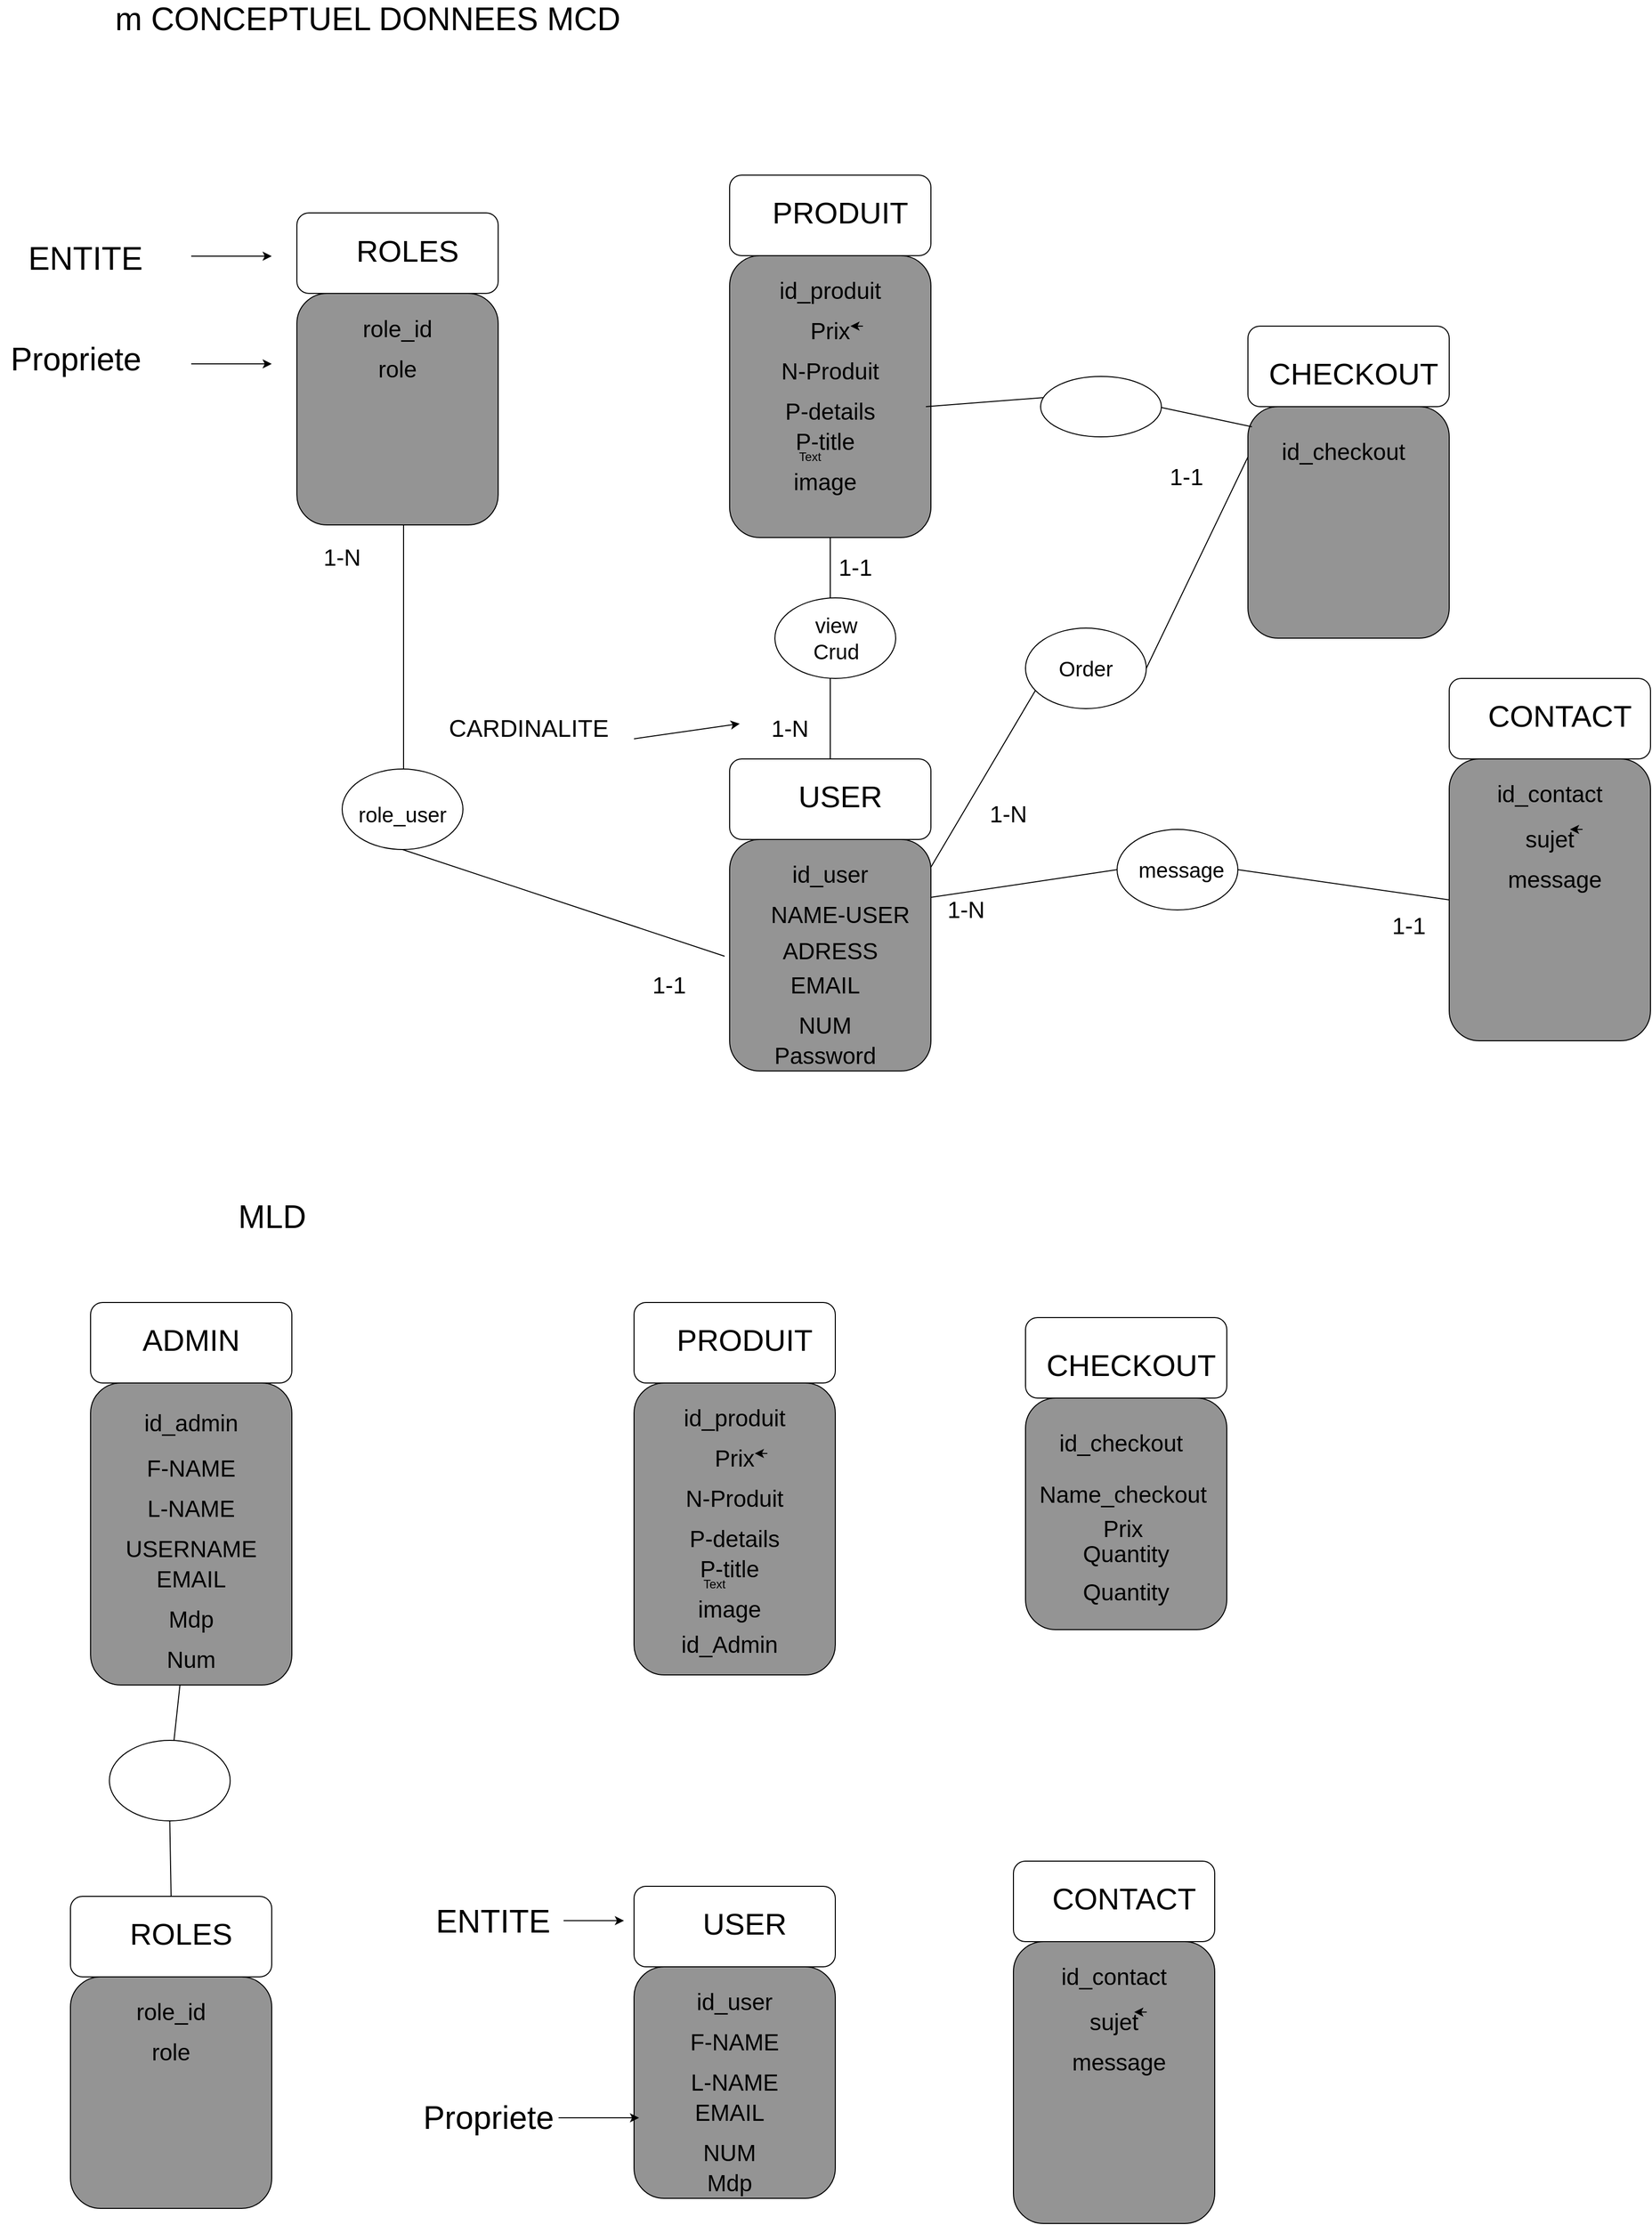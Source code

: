 <mxfile>
    <diagram id="MZ9vT57VOETAHRLRRmkQ" name="Page-1">
        <mxGraphModel dx="3049" dy="3217" grid="1" gridSize="10" guides="1" tooltips="1" connect="1" arrows="1" fold="1" page="1" pageScale="1" pageWidth="1169" pageHeight="1654" math="0" shadow="0">
            <root>
                <mxCell id="0"/>
                <mxCell id="1" parent="0"/>
                <mxCell id="11" value="" style="rounded=1;whiteSpace=wrap;html=1;" parent="1" vertex="1">
                    <mxGeometry x="40" y="120" width="200" height="80" as="geometry"/>
                </mxCell>
                <mxCell id="12" value="" style="rounded=1;whiteSpace=wrap;html=1;" parent="1" vertex="1">
                    <mxGeometry x="580" y="120" width="200" height="80" as="geometry"/>
                </mxCell>
                <mxCell id="13" value="" style="rounded=1;whiteSpace=wrap;html=1;" parent="1" vertex="1">
                    <mxGeometry x="580" y="700" width="200" height="80" as="geometry"/>
                </mxCell>
                <mxCell id="14" value="&lt;p style=&quot;line-height: 150%&quot;&gt;&lt;font style=&quot;font-size: 30px&quot;&gt;ADMIN&lt;/font&gt;&lt;/p&gt;" style="text;html=1;strokeColor=none;fillColor=none;align=center;verticalAlign=middle;whiteSpace=wrap;rounded=0;opacity=0;strokeWidth=12;" parent="1" vertex="1">
                    <mxGeometry x="70" y="130" width="140" height="60" as="geometry"/>
                </mxCell>
                <mxCell id="15" value="&lt;p style=&quot;line-height: 150%&quot;&gt;&lt;font style=&quot;font-size: 30px&quot;&gt;PRODUIT&lt;/font&gt;&lt;/p&gt;" style="text;html=1;strokeColor=none;fillColor=none;align=center;verticalAlign=middle;whiteSpace=wrap;rounded=0;opacity=0;strokeWidth=12;" parent="1" vertex="1">
                    <mxGeometry x="620" y="130" width="140" height="60" as="geometry"/>
                </mxCell>
                <mxCell id="16" value="&lt;p style=&quot;line-height: 150%&quot;&gt;&lt;font style=&quot;font-size: 30px&quot;&gt;USER&lt;/font&gt;&lt;/p&gt;" style="text;html=1;strokeColor=none;fillColor=none;align=center;verticalAlign=middle;whiteSpace=wrap;rounded=0;opacity=0;strokeWidth=12;" parent="1" vertex="1">
                    <mxGeometry x="620" y="710" width="140" height="60" as="geometry"/>
                </mxCell>
                <mxCell id="19" value="" style="rounded=1;whiteSpace=wrap;html=1;fillColor=#949494;" parent="1" vertex="1">
                    <mxGeometry x="40" y="200" width="200" height="300" as="geometry"/>
                </mxCell>
                <mxCell id="20" value="" style="rounded=1;whiteSpace=wrap;html=1;fillColor=#949494;" parent="1" vertex="1">
                    <mxGeometry x="580" y="780" width="200" height="230" as="geometry"/>
                </mxCell>
                <mxCell id="21" value="" style="rounded=1;whiteSpace=wrap;html=1;fillColor=#949494;" parent="1" vertex="1">
                    <mxGeometry x="580" y="200" width="200" height="290" as="geometry"/>
                </mxCell>
                <mxCell id="22" value="&lt;font style=&quot;font-size: 23px&quot;&gt;id_admin&lt;/font&gt;" style="text;html=1;align=center;verticalAlign=middle;whiteSpace=wrap;rounded=0;strokeWidth=1;perimeterSpacing=0;" parent="1" vertex="1">
                    <mxGeometry x="120" y="240" width="40" as="geometry"/>
                </mxCell>
                <mxCell id="23" value="&lt;font style=&quot;font-size: 23px&quot;&gt;F-NAME&lt;/font&gt;" style="text;html=1;align=center;verticalAlign=middle;whiteSpace=wrap;rounded=0;strokeWidth=1;perimeterSpacing=0;" parent="1" vertex="1">
                    <mxGeometry x="75" y="280" width="130" height="10" as="geometry"/>
                </mxCell>
                <mxCell id="27" value="&lt;font style=&quot;font-size: 23px&quot;&gt;L-NAME&lt;/font&gt;" style="text;html=1;align=center;verticalAlign=middle;whiteSpace=wrap;rounded=0;strokeWidth=1;perimeterSpacing=0;" parent="1" vertex="1">
                    <mxGeometry x="75" y="320" width="130" height="10" as="geometry"/>
                </mxCell>
                <mxCell id="28" value="&lt;font style=&quot;font-size: 23px&quot;&gt;USERNAME&lt;/font&gt;" style="text;html=1;align=center;verticalAlign=middle;whiteSpace=wrap;rounded=0;strokeWidth=1;perimeterSpacing=0;" parent="1" vertex="1">
                    <mxGeometry x="75" y="360" width="130" height="10" as="geometry"/>
                </mxCell>
                <mxCell id="29" value="&lt;font style=&quot;font-size: 23px&quot;&gt;EMAIL&lt;/font&gt;" style="text;html=1;align=center;verticalAlign=middle;whiteSpace=wrap;rounded=0;strokeWidth=1;perimeterSpacing=0;" parent="1" vertex="1">
                    <mxGeometry x="75" y="390" width="130" height="10" as="geometry"/>
                </mxCell>
                <mxCell id="30" value="&lt;font style=&quot;font-size: 23px&quot;&gt;Mdp&lt;/font&gt;" style="text;html=1;align=center;verticalAlign=middle;whiteSpace=wrap;rounded=0;strokeWidth=1;perimeterSpacing=0;" parent="1" vertex="1">
                    <mxGeometry x="75" y="430" width="130" height="10" as="geometry"/>
                </mxCell>
                <mxCell id="33" value="&lt;font style=&quot;font-size: 23px&quot;&gt;id_produit&lt;/font&gt;" style="text;html=1;align=center;verticalAlign=middle;whiteSpace=wrap;rounded=0;strokeWidth=1;perimeterSpacing=0;" parent="1" vertex="1">
                    <mxGeometry x="615" y="230" width="130" height="10" as="geometry"/>
                </mxCell>
                <mxCell id="34" value="&lt;font style=&quot;font-size: 23px&quot;&gt;Prix&lt;/font&gt;" style="text;html=1;align=center;verticalAlign=middle;whiteSpace=wrap;rounded=0;strokeWidth=1;perimeterSpacing=0;" parent="1" vertex="1">
                    <mxGeometry x="615" y="270" width="130" height="10" as="geometry"/>
                </mxCell>
                <mxCell id="35" value="&lt;font style=&quot;font-size: 23px&quot;&gt;N-Produit&lt;/font&gt;" style="text;html=1;align=center;verticalAlign=middle;whiteSpace=wrap;rounded=0;strokeWidth=1;perimeterSpacing=0;" parent="1" vertex="1">
                    <mxGeometry x="615" y="310" width="130" height="10" as="geometry"/>
                </mxCell>
                <mxCell id="36" value="&lt;font style=&quot;font-size: 23px&quot;&gt;P-details&lt;/font&gt;" style="text;html=1;align=center;verticalAlign=middle;whiteSpace=wrap;rounded=0;strokeWidth=1;perimeterSpacing=0;" parent="1" vertex="1">
                    <mxGeometry x="615" y="350" width="130" height="10" as="geometry"/>
                </mxCell>
                <mxCell id="37" value="&lt;font style=&quot;font-size: 23px&quot;&gt;P-title&lt;/font&gt;" style="text;html=1;align=center;verticalAlign=middle;whiteSpace=wrap;rounded=0;strokeWidth=1;perimeterSpacing=0;" parent="1" vertex="1">
                    <mxGeometry x="610" y="380" width="130" height="10" as="geometry"/>
                </mxCell>
                <mxCell id="38" style="edgeStyle=orthogonalEdgeStyle;rounded=0;orthogonalLoop=1;jettySize=auto;html=1;exitX=0.75;exitY=0;exitDx=0;exitDy=0;entryX=0.654;entryY=0;entryDx=0;entryDy=0;entryPerimeter=0;" parent="1" source="34" target="34" edge="1">
                    <mxGeometry relative="1" as="geometry"/>
                </mxCell>
                <mxCell id="39" value="&lt;font style=&quot;font-size: 23px&quot;&gt;image&lt;/font&gt;" style="text;html=1;align=center;verticalAlign=middle;whiteSpace=wrap;rounded=0;strokeWidth=1;perimeterSpacing=0;" parent="1" vertex="1">
                    <mxGeometry x="610" y="420" width="130" height="10" as="geometry"/>
                </mxCell>
                <mxCell id="41" value="&lt;font style=&quot;font-size: 23px&quot;&gt;Num&lt;/font&gt;" style="text;html=1;align=center;verticalAlign=middle;whiteSpace=wrap;rounded=0;strokeWidth=1;perimeterSpacing=0;" parent="1" vertex="1">
                    <mxGeometry x="75" y="470" width="130" height="10" as="geometry"/>
                </mxCell>
                <mxCell id="42" value="&lt;font style=&quot;font-size: 23px&quot;&gt;id_user&lt;/font&gt;" style="text;html=1;align=center;verticalAlign=middle;whiteSpace=wrap;rounded=0;strokeWidth=1;perimeterSpacing=0;" parent="1" vertex="1">
                    <mxGeometry x="615" y="810" width="130" height="10" as="geometry"/>
                </mxCell>
                <mxCell id="43" value="&lt;font style=&quot;font-size: 23px&quot;&gt;F-NAME&lt;/font&gt;" style="text;html=1;align=center;verticalAlign=middle;whiteSpace=wrap;rounded=0;strokeWidth=1;perimeterSpacing=0;" parent="1" vertex="1">
                    <mxGeometry x="615" y="850" width="130" height="10" as="geometry"/>
                </mxCell>
                <mxCell id="44" value="&lt;font style=&quot;font-size: 23px&quot;&gt;L-NAME&lt;/font&gt;" style="text;html=1;align=center;verticalAlign=middle;whiteSpace=wrap;rounded=0;strokeWidth=1;perimeterSpacing=0;" parent="1" vertex="1">
                    <mxGeometry x="615" y="890" width="130" height="10" as="geometry"/>
                </mxCell>
                <mxCell id="45" value="&lt;font style=&quot;font-size: 23px&quot;&gt;EMAIL&lt;/font&gt;" style="text;html=1;align=center;verticalAlign=middle;whiteSpace=wrap;rounded=0;strokeWidth=1;perimeterSpacing=0;" parent="1" vertex="1">
                    <mxGeometry x="610" y="920" width="130" height="10" as="geometry"/>
                </mxCell>
                <mxCell id="46" value="&lt;font style=&quot;font-size: 23px&quot;&gt;NUM&lt;/font&gt;" style="text;html=1;align=center;verticalAlign=middle;whiteSpace=wrap;rounded=0;strokeWidth=1;perimeterSpacing=0;" parent="1" vertex="1">
                    <mxGeometry x="610" y="960" width="130" height="10" as="geometry"/>
                </mxCell>
                <mxCell id="48" value="&lt;font style=&quot;font-size: 23px&quot;&gt;Mdp&lt;/font&gt;" style="text;html=1;align=center;verticalAlign=middle;whiteSpace=wrap;rounded=0;strokeWidth=1;perimeterSpacing=0;" parent="1" vertex="1">
                    <mxGeometry x="610" y="990" width="130" height="10" as="geometry"/>
                </mxCell>
                <mxCell id="85" value="" style="rounded=1;whiteSpace=wrap;html=1;" parent="1" vertex="1">
                    <mxGeometry x="20" y="710" width="200" height="80" as="geometry"/>
                </mxCell>
                <mxCell id="86" value="&lt;p style=&quot;line-height: 150%&quot;&gt;&lt;font style=&quot;font-size: 30px&quot;&gt;ROLES&lt;/font&gt;&lt;/p&gt;" style="text;html=1;strokeColor=none;fillColor=none;align=center;verticalAlign=middle;whiteSpace=wrap;rounded=0;opacity=0;strokeWidth=12;" parent="1" vertex="1">
                    <mxGeometry x="60" y="720" width="140" height="60" as="geometry"/>
                </mxCell>
                <mxCell id="87" value="" style="rounded=1;whiteSpace=wrap;html=1;fillColor=#949494;" parent="1" vertex="1">
                    <mxGeometry x="20" y="790" width="200" height="230" as="geometry"/>
                </mxCell>
                <mxCell id="88" value="&lt;span style=&quot;font-size: 23px&quot;&gt;role_id&lt;/span&gt;" style="text;html=1;align=center;verticalAlign=middle;whiteSpace=wrap;rounded=0;strokeWidth=1;perimeterSpacing=0;" parent="1" vertex="1">
                    <mxGeometry x="55" y="820" width="130" height="10" as="geometry"/>
                </mxCell>
                <mxCell id="89" value="&lt;font style=&quot;font-size: 23px&quot;&gt;role&lt;/font&gt;" style="text;html=1;align=center;verticalAlign=middle;whiteSpace=wrap;rounded=0;strokeWidth=1;perimeterSpacing=0;" parent="1" vertex="1">
                    <mxGeometry x="55" y="860" width="130" height="10" as="geometry"/>
                </mxCell>
                <mxCell id="90" value="Text" style="text;html=1;strokeColor=none;fillColor=none;align=center;verticalAlign=middle;whiteSpace=wrap;rounded=0;" parent="1" vertex="1">
                    <mxGeometry x="640" y="390" width="40" height="20" as="geometry"/>
                </mxCell>
                <mxCell id="91" value="&lt;font style=&quot;font-size: 32px&quot;&gt;MLD&lt;/font&gt;" style="text;html=1;align=center;verticalAlign=middle;resizable=0;points=[];autosize=1;strokeColor=none;" parent="1" vertex="1">
                    <mxGeometry x="180" y="20" width="80" height="30" as="geometry"/>
                </mxCell>
                <mxCell id="92" value="" style="endArrow=classic;html=1;" parent="1" edge="1">
                    <mxGeometry width="50" height="50" relative="1" as="geometry">
                        <mxPoint x="505" y="930" as="sourcePoint"/>
                        <mxPoint x="585" y="930" as="targetPoint"/>
                    </mxGeometry>
                </mxCell>
                <mxCell id="94" value="&lt;font style=&quot;font-size: 32px&quot;&gt;&amp;nbsp;ENTITE&lt;/font&gt;" style="text;html=1;align=center;verticalAlign=middle;resizable=0;points=[];autosize=1;strokeColor=none;" parent="1" vertex="1">
                    <mxGeometry x="365" y="720" width="140" height="30" as="geometry"/>
                </mxCell>
                <mxCell id="100" value="" style="endArrow=classic;html=1;" parent="1" edge="1">
                    <mxGeometry width="50" height="50" relative="1" as="geometry">
                        <mxPoint x="510" y="734.17" as="sourcePoint"/>
                        <mxPoint x="570" y="734.17" as="targetPoint"/>
                    </mxGeometry>
                </mxCell>
                <mxCell id="101" value="&lt;font style=&quot;font-size: 32px&quot;&gt;Propriete&lt;/font&gt;" style="text;html=1;align=center;verticalAlign=middle;resizable=0;points=[];autosize=1;strokeColor=none;" parent="1" vertex="1">
                    <mxGeometry x="360" y="915" width="150" height="30" as="geometry"/>
                </mxCell>
                <mxCell id="104" value="" style="endArrow=none;html=1;exitX=1.02;exitY=0.384;exitDx=0;exitDy=0;exitPerimeter=0;startArrow=none;" parent="1" target="106" edge="1">
                    <mxGeometry width="50" height="50" relative="1" as="geometry">
                        <mxPoint x="128.8" y="500.0" as="sourcePoint"/>
                        <mxPoint x="235.0" y="508.56" as="targetPoint"/>
                        <Array as="points"/>
                    </mxGeometry>
                </mxCell>
                <mxCell id="105" value="" style="endArrow=none;html=1;entryX=0.5;entryY=1;entryDx=0;entryDy=0;exitX=0.5;exitY=0;exitDx=0;exitDy=0;" parent="1" source="85" target="106" edge="1">
                    <mxGeometry width="50" height="50" relative="1" as="geometry">
                        <mxPoint x="-47.3" y="590.2" as="sourcePoint"/>
                        <mxPoint x="287.3" y="594.28" as="targetPoint"/>
                        <Array as="points"/>
                    </mxGeometry>
                </mxCell>
                <mxCell id="106" value="" style="ellipse;whiteSpace=wrap;html=1;" parent="1" vertex="1">
                    <mxGeometry x="58.7" y="555" width="120" height="80" as="geometry"/>
                </mxCell>
                <mxCell id="121" value="" style="rounded=1;whiteSpace=wrap;html=1;" parent="1" vertex="1">
                    <mxGeometry x="675" y="-1000" width="200" height="80" as="geometry"/>
                </mxCell>
                <mxCell id="122" value="" style="rounded=1;whiteSpace=wrap;html=1;" parent="1" vertex="1">
                    <mxGeometry x="675" y="-420" width="200" height="80" as="geometry"/>
                </mxCell>
                <mxCell id="124" value="&lt;p style=&quot;line-height: 150%&quot;&gt;&lt;font style=&quot;font-size: 30px&quot;&gt;PRODUIT&lt;/font&gt;&lt;/p&gt;" style="text;html=1;strokeColor=none;fillColor=none;align=center;verticalAlign=middle;whiteSpace=wrap;rounded=0;opacity=0;strokeWidth=12;" parent="1" vertex="1">
                    <mxGeometry x="715" y="-990" width="140" height="60" as="geometry"/>
                </mxCell>
                <mxCell id="125" value="&lt;p style=&quot;line-height: 150%&quot;&gt;&lt;font style=&quot;font-size: 30px&quot;&gt;USER&lt;/font&gt;&lt;/p&gt;" style="text;html=1;strokeColor=none;fillColor=none;align=center;verticalAlign=middle;whiteSpace=wrap;rounded=0;opacity=0;strokeWidth=12;" parent="1" vertex="1">
                    <mxGeometry x="715" y="-410" width="140" height="60" as="geometry"/>
                </mxCell>
                <mxCell id="127" value="" style="rounded=1;whiteSpace=wrap;html=1;fillColor=#949494;" parent="1" vertex="1">
                    <mxGeometry x="675" y="-340" width="200" height="230" as="geometry"/>
                </mxCell>
                <mxCell id="128" value="" style="rounded=1;whiteSpace=wrap;html=1;fillColor=#949494;" parent="1" vertex="1">
                    <mxGeometry x="675" y="-920" width="200" height="280" as="geometry"/>
                </mxCell>
                <mxCell id="135" value="&lt;font style=&quot;font-size: 23px&quot;&gt;id_produit&lt;/font&gt;" style="text;html=1;align=center;verticalAlign=middle;whiteSpace=wrap;rounded=0;strokeWidth=1;perimeterSpacing=0;" parent="1" vertex="1">
                    <mxGeometry x="710" y="-890" width="130" height="10" as="geometry"/>
                </mxCell>
                <mxCell id="136" value="&lt;font style=&quot;font-size: 23px&quot;&gt;Prix&lt;/font&gt;" style="text;html=1;align=center;verticalAlign=middle;whiteSpace=wrap;rounded=0;strokeWidth=1;perimeterSpacing=0;" parent="1" vertex="1">
                    <mxGeometry x="710" y="-850" width="130" height="10" as="geometry"/>
                </mxCell>
                <mxCell id="137" value="&lt;font style=&quot;font-size: 23px&quot;&gt;N-Produit&lt;/font&gt;" style="text;html=1;align=center;verticalAlign=middle;whiteSpace=wrap;rounded=0;strokeWidth=1;perimeterSpacing=0;" parent="1" vertex="1">
                    <mxGeometry x="710" y="-810" width="130" height="10" as="geometry"/>
                </mxCell>
                <mxCell id="138" value="&lt;font style=&quot;font-size: 23px&quot;&gt;P-details&lt;/font&gt;" style="text;html=1;align=center;verticalAlign=middle;whiteSpace=wrap;rounded=0;strokeWidth=1;perimeterSpacing=0;" parent="1" vertex="1">
                    <mxGeometry x="710" y="-770" width="130" height="10" as="geometry"/>
                </mxCell>
                <mxCell id="139" value="&lt;font style=&quot;font-size: 23px&quot;&gt;P-title&lt;/font&gt;" style="text;html=1;align=center;verticalAlign=middle;whiteSpace=wrap;rounded=0;strokeWidth=1;perimeterSpacing=0;" parent="1" vertex="1">
                    <mxGeometry x="705" y="-740" width="130" height="10" as="geometry"/>
                </mxCell>
                <mxCell id="140" style="edgeStyle=orthogonalEdgeStyle;rounded=0;orthogonalLoop=1;jettySize=auto;html=1;exitX=0.75;exitY=0;exitDx=0;exitDy=0;entryX=0.654;entryY=0;entryDx=0;entryDy=0;entryPerimeter=0;" parent="1" source="136" target="136" edge="1">
                    <mxGeometry relative="1" as="geometry"/>
                </mxCell>
                <mxCell id="141" value="&lt;font style=&quot;font-size: 23px&quot;&gt;image&lt;/font&gt;" style="text;html=1;align=center;verticalAlign=middle;whiteSpace=wrap;rounded=0;strokeWidth=1;perimeterSpacing=0;" parent="1" vertex="1">
                    <mxGeometry x="705" y="-700" width="130" height="10" as="geometry"/>
                </mxCell>
                <mxCell id="143" value="&lt;font style=&quot;font-size: 23px&quot;&gt;id_user&lt;/font&gt;" style="text;html=1;align=center;verticalAlign=middle;whiteSpace=wrap;rounded=0;strokeWidth=1;perimeterSpacing=0;" parent="1" vertex="1">
                    <mxGeometry x="710" y="-310" width="130" height="10" as="geometry"/>
                </mxCell>
                <mxCell id="144" value="&lt;font style=&quot;font-size: 23px&quot;&gt;NAME-USER&lt;/font&gt;" style="text;html=1;align=center;verticalAlign=middle;whiteSpace=wrap;rounded=0;strokeWidth=1;perimeterSpacing=0;" parent="1" vertex="1">
                    <mxGeometry x="710" y="-270" width="150" height="10" as="geometry"/>
                </mxCell>
                <mxCell id="145" value="&lt;font style=&quot;font-size: 23px&quot;&gt;ADRESS&lt;/font&gt;" style="text;html=1;align=center;verticalAlign=middle;whiteSpace=wrap;rounded=0;strokeWidth=1;perimeterSpacing=0;" parent="1" vertex="1">
                    <mxGeometry x="710" y="-234" width="130" height="10" as="geometry"/>
                </mxCell>
                <mxCell id="146" value="&lt;font style=&quot;font-size: 23px&quot;&gt;EMAIL&lt;/font&gt;" style="text;html=1;align=center;verticalAlign=middle;whiteSpace=wrap;rounded=0;strokeWidth=1;perimeterSpacing=0;" parent="1" vertex="1">
                    <mxGeometry x="705" y="-200" width="130" height="10" as="geometry"/>
                </mxCell>
                <mxCell id="147" value="&lt;font style=&quot;font-size: 23px&quot;&gt;NUM&lt;/font&gt;" style="text;html=1;align=center;verticalAlign=middle;whiteSpace=wrap;rounded=0;strokeWidth=1;perimeterSpacing=0;" parent="1" vertex="1">
                    <mxGeometry x="705" y="-160" width="130" height="10" as="geometry"/>
                </mxCell>
                <mxCell id="148" value="&lt;font style=&quot;font-size: 23px&quot;&gt;Password&lt;/font&gt;" style="text;html=1;align=center;verticalAlign=middle;whiteSpace=wrap;rounded=0;strokeWidth=1;perimeterSpacing=0;" parent="1" vertex="1">
                    <mxGeometry x="705" y="-130" width="130" height="10" as="geometry"/>
                </mxCell>
                <mxCell id="152" value="" style="endArrow=none;html=1;exitX=0.5;exitY=0;exitDx=0;exitDy=0;entryX=0.5;entryY=1;entryDx=0;entryDy=0;" parent="1" source="122" target="128" edge="1">
                    <mxGeometry width="50" height="50" relative="1" as="geometry">
                        <mxPoint x="625" y="-640" as="sourcePoint"/>
                        <mxPoint x="675" y="-690" as="targetPoint"/>
                    </mxGeometry>
                </mxCell>
                <mxCell id="161" value="" style="rounded=1;whiteSpace=wrap;html=1;" parent="1" vertex="1">
                    <mxGeometry x="245" y="-962.5" width="200" height="80" as="geometry"/>
                </mxCell>
                <mxCell id="162" value="&lt;p style=&quot;line-height: 150%&quot;&gt;&lt;font style=&quot;font-size: 30px&quot;&gt;ROLES&lt;/font&gt;&lt;/p&gt;" style="text;html=1;strokeColor=none;fillColor=none;align=center;verticalAlign=middle;whiteSpace=wrap;rounded=0;opacity=0;strokeWidth=12;" parent="1" vertex="1">
                    <mxGeometry x="285" y="-952.5" width="140" height="60" as="geometry"/>
                </mxCell>
                <mxCell id="163" value="" style="rounded=1;whiteSpace=wrap;html=1;fillColor=#949494;" parent="1" vertex="1">
                    <mxGeometry x="245" y="-882.5" width="200" height="230" as="geometry"/>
                </mxCell>
                <mxCell id="164" value="&lt;span style=&quot;font-size: 23px&quot;&gt;role_id&lt;/span&gt;" style="text;html=1;align=center;verticalAlign=middle;whiteSpace=wrap;rounded=0;strokeWidth=1;perimeterSpacing=0;" parent="1" vertex="1">
                    <mxGeometry x="280" y="-852.5" width="130" height="10" as="geometry"/>
                </mxCell>
                <mxCell id="165" value="&lt;font style=&quot;font-size: 23px&quot;&gt;role&lt;/font&gt;" style="text;html=1;align=center;verticalAlign=middle;whiteSpace=wrap;rounded=0;strokeWidth=1;perimeterSpacing=0;" parent="1" vertex="1">
                    <mxGeometry x="280" y="-812.5" width="130" height="10" as="geometry"/>
                </mxCell>
                <mxCell id="166" value="Text" style="text;html=1;strokeColor=none;fillColor=none;align=center;verticalAlign=middle;whiteSpace=wrap;rounded=0;" parent="1" vertex="1">
                    <mxGeometry x="735" y="-730" width="40" height="20" as="geometry"/>
                </mxCell>
                <mxCell id="167" value="&lt;font style=&quot;font-size: 32px&quot;&gt;m CONCEPTUEL DONNEES MCD&lt;/font&gt;" style="text;html=1;align=center;verticalAlign=middle;resizable=0;points=[];autosize=1;strokeColor=none;" parent="1" vertex="1">
                    <mxGeometry x="55" y="-1170" width="520" height="30" as="geometry"/>
                </mxCell>
                <mxCell id="168" value="" style="endArrow=classic;html=1;" parent="1" edge="1">
                    <mxGeometry width="50" height="50" relative="1" as="geometry">
                        <mxPoint x="140" y="-919.5" as="sourcePoint"/>
                        <mxPoint x="220" y="-919.5" as="targetPoint"/>
                    </mxGeometry>
                </mxCell>
                <mxCell id="169" value="&lt;font style=&quot;font-size: 32px&quot;&gt;&amp;nbsp;ENTITE&lt;/font&gt;" style="text;html=1;align=center;verticalAlign=middle;resizable=0;points=[];autosize=1;strokeColor=none;" parent="1" vertex="1">
                    <mxGeometry x="-40" y="-932.5" width="140" height="30" as="geometry"/>
                </mxCell>
                <mxCell id="170" value="" style="endArrow=classic;html=1;entryX=0;entryY=0.25;entryDx=0;entryDy=0;" parent="1" edge="1">
                    <mxGeometry width="50" height="50" relative="1" as="geometry">
                        <mxPoint x="580" y="-440" as="sourcePoint"/>
                        <mxPoint x="685" y="-455" as="targetPoint"/>
                        <Array as="points"/>
                    </mxGeometry>
                </mxCell>
                <mxCell id="171" value="&lt;font style=&quot;font-size: 24px&quot;&gt;CARDINALITE&lt;/font&gt;" style="text;html=1;align=center;verticalAlign=middle;resizable=0;points=[];autosize=1;strokeColor=none;" parent="1" vertex="1">
                    <mxGeometry x="390" y="-460" width="170" height="20" as="geometry"/>
                </mxCell>
                <mxCell id="175" value="" style="endArrow=classic;html=1;" parent="1" edge="1">
                    <mxGeometry width="50" height="50" relative="1" as="geometry">
                        <mxPoint x="140" y="-812.5" as="sourcePoint"/>
                        <mxPoint x="220" y="-812.5" as="targetPoint"/>
                    </mxGeometry>
                </mxCell>
                <mxCell id="176" value="&lt;font style=&quot;font-size: 32px&quot;&gt;Propriete&lt;/font&gt;" style="text;html=1;align=center;verticalAlign=middle;resizable=0;points=[];autosize=1;strokeColor=none;" parent="1" vertex="1">
                    <mxGeometry x="-50" y="-832.5" width="150" height="30" as="geometry"/>
                </mxCell>
                <mxCell id="190" value="" style="ellipse;whiteSpace=wrap;html=1;" parent="1" vertex="1">
                    <mxGeometry x="720" y="-580" width="120" height="80" as="geometry"/>
                </mxCell>
                <mxCell id="191" value="&lt;font style=&quot;font-size: 21px&quot;&gt;view&lt;br&gt;Crud&lt;br&gt;&lt;/font&gt;" style="text;html=1;strokeColor=none;fillColor=none;align=center;verticalAlign=middle;whiteSpace=wrap;rounded=0;" parent="1" vertex="1">
                    <mxGeometry x="761" y="-550" width="40" height="20" as="geometry"/>
                </mxCell>
                <mxCell id="213" value="" style="rounded=1;whiteSpace=wrap;html=1;" parent="1" vertex="1">
                    <mxGeometry x="1390" y="-500" width="200" height="80" as="geometry"/>
                </mxCell>
                <mxCell id="214" value="&lt;p style=&quot;line-height: 150%&quot;&gt;&lt;span style=&quot;font-size: 30px&quot;&gt;CONTACT&lt;/span&gt;&lt;/p&gt;" style="text;html=1;strokeColor=none;fillColor=none;align=center;verticalAlign=middle;whiteSpace=wrap;rounded=0;opacity=0;strokeWidth=12;" parent="1" vertex="1">
                    <mxGeometry x="1430" y="-490" width="140" height="60" as="geometry"/>
                </mxCell>
                <mxCell id="215" value="" style="rounded=1;whiteSpace=wrap;html=1;fillColor=#949494;" parent="1" vertex="1">
                    <mxGeometry x="1390" y="-420" width="200" height="280" as="geometry"/>
                </mxCell>
                <mxCell id="216" value="&lt;font style=&quot;font-size: 23px&quot;&gt;id_contact&lt;/font&gt;" style="text;html=1;align=center;verticalAlign=middle;whiteSpace=wrap;rounded=0;strokeWidth=1;perimeterSpacing=0;" parent="1" vertex="1">
                    <mxGeometry x="1425" y="-390" width="130" height="10" as="geometry"/>
                </mxCell>
                <mxCell id="217" style="edgeStyle=orthogonalEdgeStyle;rounded=0;orthogonalLoop=1;jettySize=auto;html=1;exitX=0.75;exitY=0;exitDx=0;exitDy=0;entryX=0.654;entryY=0;entryDx=0;entryDy=0;entryPerimeter=0;" parent="1" edge="1">
                    <mxGeometry relative="1" as="geometry">
                        <mxPoint x="1522.5" y="-350" as="sourcePoint"/>
                        <mxPoint x="1510.02" y="-350" as="targetPoint"/>
                    </mxGeometry>
                </mxCell>
                <mxCell id="218" value="&lt;font style=&quot;font-size: 23px&quot;&gt;sujet&lt;/font&gt;" style="text;html=1;align=center;verticalAlign=middle;whiteSpace=wrap;rounded=0;strokeWidth=1;perimeterSpacing=0;" parent="1" vertex="1">
                    <mxGeometry x="1425" y="-345" width="130" height="10" as="geometry"/>
                </mxCell>
                <mxCell id="219" value="&lt;font style=&quot;font-size: 23px&quot;&gt;message&lt;/font&gt;" style="text;html=1;align=center;verticalAlign=middle;whiteSpace=wrap;rounded=0;strokeWidth=1;perimeterSpacing=0;" parent="1" vertex="1">
                    <mxGeometry x="1430" y="-305" width="130" height="10" as="geometry"/>
                </mxCell>
                <mxCell id="221" value="" style="rounded=1;whiteSpace=wrap;html=1;" parent="1" vertex="1">
                    <mxGeometry x="957" y="675" width="200" height="80" as="geometry"/>
                </mxCell>
                <mxCell id="222" value="&lt;p style=&quot;line-height: 150%&quot;&gt;&lt;span style=&quot;font-size: 30px&quot;&gt;CONTACT&lt;/span&gt;&lt;/p&gt;" style="text;html=1;strokeColor=none;fillColor=none;align=center;verticalAlign=middle;whiteSpace=wrap;rounded=0;opacity=0;strokeWidth=12;" parent="1" vertex="1">
                    <mxGeometry x="997" y="685" width="140" height="60" as="geometry"/>
                </mxCell>
                <mxCell id="223" value="" style="rounded=1;whiteSpace=wrap;html=1;fillColor=#949494;" parent="1" vertex="1">
                    <mxGeometry x="957" y="755" width="200" height="280" as="geometry"/>
                </mxCell>
                <mxCell id="224" value="&lt;font style=&quot;font-size: 23px&quot;&gt;id_contact&lt;/font&gt;" style="text;html=1;align=center;verticalAlign=middle;whiteSpace=wrap;rounded=0;strokeWidth=1;perimeterSpacing=0;" parent="1" vertex="1">
                    <mxGeometry x="992" y="785" width="130" height="10" as="geometry"/>
                </mxCell>
                <mxCell id="225" style="edgeStyle=orthogonalEdgeStyle;rounded=0;orthogonalLoop=1;jettySize=auto;html=1;exitX=0.75;exitY=0;exitDx=0;exitDy=0;entryX=0.654;entryY=0;entryDx=0;entryDy=0;entryPerimeter=0;" parent="1" edge="1">
                    <mxGeometry relative="1" as="geometry">
                        <mxPoint x="1089.5" y="825" as="sourcePoint"/>
                        <mxPoint x="1077.02" y="825" as="targetPoint"/>
                    </mxGeometry>
                </mxCell>
                <mxCell id="226" value="&lt;font style=&quot;font-size: 23px&quot;&gt;sujet&lt;/font&gt;" style="text;html=1;align=center;verticalAlign=middle;whiteSpace=wrap;rounded=0;strokeWidth=1;perimeterSpacing=0;" parent="1" vertex="1">
                    <mxGeometry x="992" y="830" width="130" height="10" as="geometry"/>
                </mxCell>
                <mxCell id="227" value="&lt;font style=&quot;font-size: 23px&quot;&gt;message&lt;/font&gt;" style="text;html=1;align=center;verticalAlign=middle;whiteSpace=wrap;rounded=0;strokeWidth=1;perimeterSpacing=0;" parent="1" vertex="1">
                    <mxGeometry x="997" y="870" width="130" height="10" as="geometry"/>
                </mxCell>
                <mxCell id="232" value="&lt;font style=&quot;font-size: 23px&quot;&gt;1-1&lt;/font&gt;" style="text;html=1;strokeColor=none;fillColor=none;align=center;verticalAlign=middle;whiteSpace=wrap;rounded=0;glass=0;opacity=0;" parent="1" vertex="1">
                    <mxGeometry x="760" y="-630" width="80" height="40" as="geometry"/>
                </mxCell>
                <mxCell id="233" value="&lt;font style=&quot;font-size: 23px&quot;&gt;1-N&lt;/font&gt;" style="text;html=1;strokeColor=none;fillColor=none;align=center;verticalAlign=middle;whiteSpace=wrap;rounded=0;glass=0;opacity=0;" parent="1" vertex="1">
                    <mxGeometry x="695" y="-470" width="80" height="40" as="geometry"/>
                </mxCell>
                <mxCell id="244" value="" style="ellipse;whiteSpace=wrap;html=1;rotation=0;" parent="1" vertex="1">
                    <mxGeometry x="1060" y="-350" width="120" height="80" as="geometry"/>
                </mxCell>
                <mxCell id="245" value="" style="endArrow=none;html=1;exitX=1;exitY=0.25;exitDx=0;exitDy=0;entryX=0;entryY=0.5;entryDx=0;entryDy=0;" parent="1" source="127" edge="1" target="244">
                    <mxGeometry width="50" height="50" relative="1" as="geometry">
                        <mxPoint x="960" y="-290" as="sourcePoint"/>
                        <mxPoint x="1000" y="-440" as="targetPoint"/>
                    </mxGeometry>
                </mxCell>
                <mxCell id="249" value="" style="endArrow=none;html=1;entryX=0;entryY=0.5;entryDx=0;entryDy=0;exitX=1;exitY=0.5;exitDx=0;exitDy=0;" parent="1" source="244" target="215" edge="1">
                    <mxGeometry width="50" height="50" relative="1" as="geometry">
                        <mxPoint x="1240" y="-470" as="sourcePoint"/>
                        <mxPoint x="1260" y="-630" as="targetPoint"/>
                    </mxGeometry>
                </mxCell>
                <mxCell id="256" value="&lt;span style=&quot;font-size: 21px&quot;&gt;message&lt;/span&gt;" style="text;html=1;strokeColor=none;fillColor=none;align=center;verticalAlign=middle;whiteSpace=wrap;rounded=0;" parent="1" vertex="1">
                    <mxGeometry x="1104" y="-320" width="40" height="20" as="geometry"/>
                </mxCell>
                <mxCell id="257" value="&lt;font style=&quot;font-size: 23px&quot;&gt;1-N&lt;/font&gt;" style="text;html=1;strokeColor=none;fillColor=none;align=center;verticalAlign=middle;whiteSpace=wrap;rounded=0;glass=0;opacity=0;" parent="1" vertex="1">
                    <mxGeometry x="870" y="-290" width="80" height="40" as="geometry"/>
                </mxCell>
                <mxCell id="258" value="&lt;font style=&quot;font-size: 23px&quot;&gt;1-1&lt;/font&gt;" style="text;html=1;strokeColor=none;fillColor=none;align=center;verticalAlign=middle;whiteSpace=wrap;rounded=0;glass=0;opacity=0;" parent="1" vertex="1">
                    <mxGeometry x="1310" y="-274" width="80" height="40" as="geometry"/>
                </mxCell>
                <mxCell id="259" value="&lt;font style=&quot;font-size: 23px&quot;&gt;id_Admin&lt;/font&gt;" style="text;html=1;align=center;verticalAlign=middle;whiteSpace=wrap;rounded=0;strokeWidth=1;perimeterSpacing=0;" parent="1" vertex="1">
                    <mxGeometry x="610" y="440" width="130" height="40" as="geometry"/>
                </mxCell>
                <mxCell id="261" value="" style="rounded=1;whiteSpace=wrap;html=1;fillColor=#949494;" parent="1" vertex="1">
                    <mxGeometry x="1190" y="-770" width="200" height="230" as="geometry"/>
                </mxCell>
                <mxCell id="262" value="" style="rounded=1;whiteSpace=wrap;html=1;" parent="1" vertex="1">
                    <mxGeometry x="1190" y="-850" width="200" height="80" as="geometry"/>
                </mxCell>
                <mxCell id="263" value="&lt;p style=&quot;line-height: 150%&quot;&gt;&lt;span style=&quot;font-size: 30px&quot;&gt;CHECKOUT&lt;/span&gt;&lt;/p&gt;" style="text;html=1;strokeColor=none;fillColor=none;align=center;verticalAlign=middle;whiteSpace=wrap;rounded=0;opacity=0;strokeWidth=12;" parent="1" vertex="1">
                    <mxGeometry x="1225" y="-830" width="140" height="60" as="geometry"/>
                </mxCell>
                <mxCell id="264" value="&lt;font style=&quot;font-size: 23px&quot;&gt;id_checkout&lt;/font&gt;" style="text;html=1;align=center;verticalAlign=middle;whiteSpace=wrap;rounded=0;strokeWidth=1;perimeterSpacing=0;" parent="1" vertex="1">
                    <mxGeometry x="1220" y="-730" width="130" height="10" as="geometry"/>
                </mxCell>
                <mxCell id="269" value="" style="rounded=1;whiteSpace=wrap;html=1;fillColor=#949494;" parent="1" vertex="1">
                    <mxGeometry x="969" y="215" width="200" height="230" as="geometry"/>
                </mxCell>
                <mxCell id="270" value="" style="rounded=1;whiteSpace=wrap;html=1;" parent="1" vertex="1">
                    <mxGeometry x="969" y="135" width="200" height="80" as="geometry"/>
                </mxCell>
                <mxCell id="271" value="&lt;p style=&quot;line-height: 150%&quot;&gt;&lt;span style=&quot;font-size: 30px&quot;&gt;CHECKOUT&lt;/span&gt;&lt;/p&gt;" style="text;html=1;strokeColor=none;fillColor=none;align=center;verticalAlign=middle;whiteSpace=wrap;rounded=0;opacity=0;strokeWidth=12;" parent="1" vertex="1">
                    <mxGeometry x="1004" y="155" width="140" height="60" as="geometry"/>
                </mxCell>
                <mxCell id="272" value="&lt;font style=&quot;font-size: 23px&quot;&gt;id_checkout&lt;/font&gt;" style="text;html=1;align=center;verticalAlign=middle;whiteSpace=wrap;rounded=0;strokeWidth=1;perimeterSpacing=0;" parent="1" vertex="1">
                    <mxGeometry x="999" y="255" width="130" height="10" as="geometry"/>
                </mxCell>
                <mxCell id="273" value="&lt;font style=&quot;font-size: 23px&quot;&gt;Name_checkout&lt;/font&gt;" style="text;html=1;align=center;verticalAlign=middle;whiteSpace=wrap;rounded=0;strokeWidth=1;perimeterSpacing=0;" parent="1" vertex="1">
                    <mxGeometry x="1001" y="306" width="130" height="10" as="geometry"/>
                </mxCell>
                <mxCell id="274" value="&lt;font style=&quot;font-size: 23px&quot;&gt;Prix&lt;/font&gt;" style="text;html=1;align=center;verticalAlign=middle;whiteSpace=wrap;rounded=0;strokeWidth=1;perimeterSpacing=0;" parent="1" vertex="1">
                    <mxGeometry x="1001" y="340" width="130" height="10" as="geometry"/>
                </mxCell>
                <mxCell id="275" value="&lt;font style=&quot;font-size: 23px&quot;&gt;Quantity&lt;/font&gt;" style="text;html=1;align=center;verticalAlign=middle;whiteSpace=wrap;rounded=0;strokeWidth=1;perimeterSpacing=0;" parent="1" vertex="1">
                    <mxGeometry x="1004" y="365" width="130" height="10" as="geometry"/>
                </mxCell>
                <mxCell id="279" value="" style="endArrow=none;html=1;exitX=1;exitY=0.25;exitDx=0;exitDy=0;" edge="1" parent="1">
                    <mxGeometry width="50" height="50" relative="1" as="geometry">
                        <mxPoint x="875" y="-312.5" as="sourcePoint"/>
                        <mxPoint x="980" y="-490" as="targetPoint"/>
                    </mxGeometry>
                </mxCell>
                <mxCell id="280" value="" style="endArrow=none;html=1;exitX=1;exitY=0.5;exitDx=0;exitDy=0;" edge="1" parent="1" source="281">
                    <mxGeometry width="50" height="50" relative="1" as="geometry">
                        <mxPoint x="1085" y="-542.5" as="sourcePoint"/>
                        <mxPoint x="1190" y="-720" as="targetPoint"/>
                    </mxGeometry>
                </mxCell>
                <mxCell id="281" value="" style="ellipse;whiteSpace=wrap;html=1;rotation=0;" vertex="1" parent="1">
                    <mxGeometry x="969" y="-550" width="120" height="80" as="geometry"/>
                </mxCell>
                <mxCell id="282" value="&lt;span style=&quot;font-size: 21px&quot;&gt;Order&lt;/span&gt;" style="text;html=1;strokeColor=none;fillColor=none;align=center;verticalAlign=middle;whiteSpace=wrap;rounded=0;" vertex="1" parent="1">
                    <mxGeometry x="1009" y="-520" width="40" height="20" as="geometry"/>
                </mxCell>
                <mxCell id="283" value="&lt;font style=&quot;font-size: 23px&quot;&gt;1-N&lt;/font&gt;" style="text;html=1;strokeColor=none;fillColor=none;align=center;verticalAlign=middle;whiteSpace=wrap;rounded=0;glass=0;opacity=0;" vertex="1" parent="1">
                    <mxGeometry x="912" y="-385" width="80" height="40" as="geometry"/>
                </mxCell>
                <mxCell id="284" value="&lt;font style=&quot;font-size: 23px&quot;&gt;1-1&lt;/font&gt;" style="text;html=1;strokeColor=none;fillColor=none;align=center;verticalAlign=middle;whiteSpace=wrap;rounded=0;glass=0;opacity=0;" vertex="1" parent="1">
                    <mxGeometry x="1089" y="-720" width="80" height="40" as="geometry"/>
                </mxCell>
                <mxCell id="287" value="" style="endArrow=none;html=1;" edge="1" parent="1">
                    <mxGeometry width="50" height="50" relative="1" as="geometry">
                        <mxPoint x="351" y="-410" as="sourcePoint"/>
                        <mxPoint x="351" y="-652.5" as="targetPoint"/>
                    </mxGeometry>
                </mxCell>
                <mxCell id="288" value="" style="ellipse;whiteSpace=wrap;html=1;rotation=0;" vertex="1" parent="1">
                    <mxGeometry x="290" y="-410" width="120" height="80" as="geometry"/>
                </mxCell>
                <mxCell id="289" value="" style="endArrow=none;html=1;entryX=0;entryY=0.5;entryDx=0;entryDy=0;exitX=0.5;exitY=1;exitDx=0;exitDy=0;" edge="1" parent="1" source="288">
                    <mxGeometry width="50" height="50" relative="1" as="geometry">
                        <mxPoint x="460.0" y="-254" as="sourcePoint"/>
                        <mxPoint x="670" y="-224" as="targetPoint"/>
                    </mxGeometry>
                </mxCell>
                <mxCell id="290" value="&lt;span style=&quot;font-size: 21px&quot;&gt;role_user&lt;/span&gt;" style="text;html=1;strokeColor=none;fillColor=none;align=center;verticalAlign=middle;whiteSpace=wrap;rounded=0;" vertex="1" parent="1">
                    <mxGeometry x="330" y="-375" width="40" height="20" as="geometry"/>
                </mxCell>
                <mxCell id="291" value="&lt;font style=&quot;font-size: 23px&quot;&gt;1-1&lt;/font&gt;" style="text;html=1;strokeColor=none;fillColor=none;align=center;verticalAlign=middle;whiteSpace=wrap;rounded=0;glass=0;opacity=0;" vertex="1" parent="1">
                    <mxGeometry x="575" y="-215" width="80" height="40" as="geometry"/>
                </mxCell>
                <mxCell id="292" value="&lt;font style=&quot;font-size: 23px&quot;&gt;1-N&lt;/font&gt;" style="text;html=1;strokeColor=none;fillColor=none;align=center;verticalAlign=middle;whiteSpace=wrap;rounded=0;glass=0;opacity=0;" vertex="1" parent="1">
                    <mxGeometry x="250" y="-640" width="80" height="40" as="geometry"/>
                </mxCell>
                <mxCell id="293" value="" style="endArrow=none;html=1;exitX=1;exitY=0.5;exitDx=0;exitDy=0;" edge="1" parent="1">
                    <mxGeometry width="50" height="50" relative="1" as="geometry">
                        <mxPoint x="870" y="-770" as="sourcePoint"/>
                        <mxPoint x="1000" y="-780" as="targetPoint"/>
                    </mxGeometry>
                </mxCell>
                <mxCell id="294" value="" style="endArrow=none;html=1;" edge="1" parent="1">
                    <mxGeometry width="50" height="50" relative="1" as="geometry">
                        <mxPoint x="1100" y="-770" as="sourcePoint"/>
                        <mxPoint x="1194.0" y="-750" as="targetPoint"/>
                    </mxGeometry>
                </mxCell>
                <mxCell id="296" value="" style="ellipse;whiteSpace=wrap;html=1;" vertex="1" parent="1">
                    <mxGeometry x="984" y="-800" width="120" height="60" as="geometry"/>
                </mxCell>
                <mxCell id="299" value="&lt;font style=&quot;font-size: 23px&quot;&gt;Quantity&lt;/font&gt;" style="text;html=1;align=center;verticalAlign=middle;whiteSpace=wrap;rounded=0;strokeWidth=1;perimeterSpacing=0;" vertex="1" parent="1">
                    <mxGeometry x="1004" y="390" width="130" height="35" as="geometry"/>
                </mxCell>
            </root>
        </mxGraphModel>
    </diagram>
</mxfile>